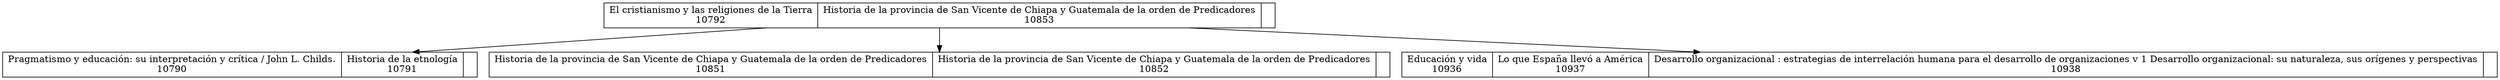 digraph G {
 node [shape = record,height=.1];10792->10790;
10792->10851;
10792->10936;
10792[label = "<f0>El cristianismo y las religiones de la Tierra\n10792|<f1>Historia de la provincia de San Vicente de Chiapa y Guatemala de la orden de Predicadores\n10853|"];
10790[label = "<f0>Pragmatismo y educación: su interpretación y crítica / John L. Childs.\n10790|<f1>Historia de la etnología\n10791|"];
10851[label = "<f0>Historia de la provincia de San Vicente de Chiapa y Guatemala de la orden de Predicadores\n10851|<f1>Historia de la provincia de San Vicente de Chiapa y Guatemala de la orden de Predicadores\n10852|"];
10936[label = "<f0>Educación y vida\n10936|<f1>Lo que España llevó a América\n10937|<f2>Desarrollo organizacional : estrategias de interrelación humana para el desarrollo de organizaciones v 1 Desarrollo organizacional: su naturaleza, sus orígenes y perspectivas\n10938|"];
}